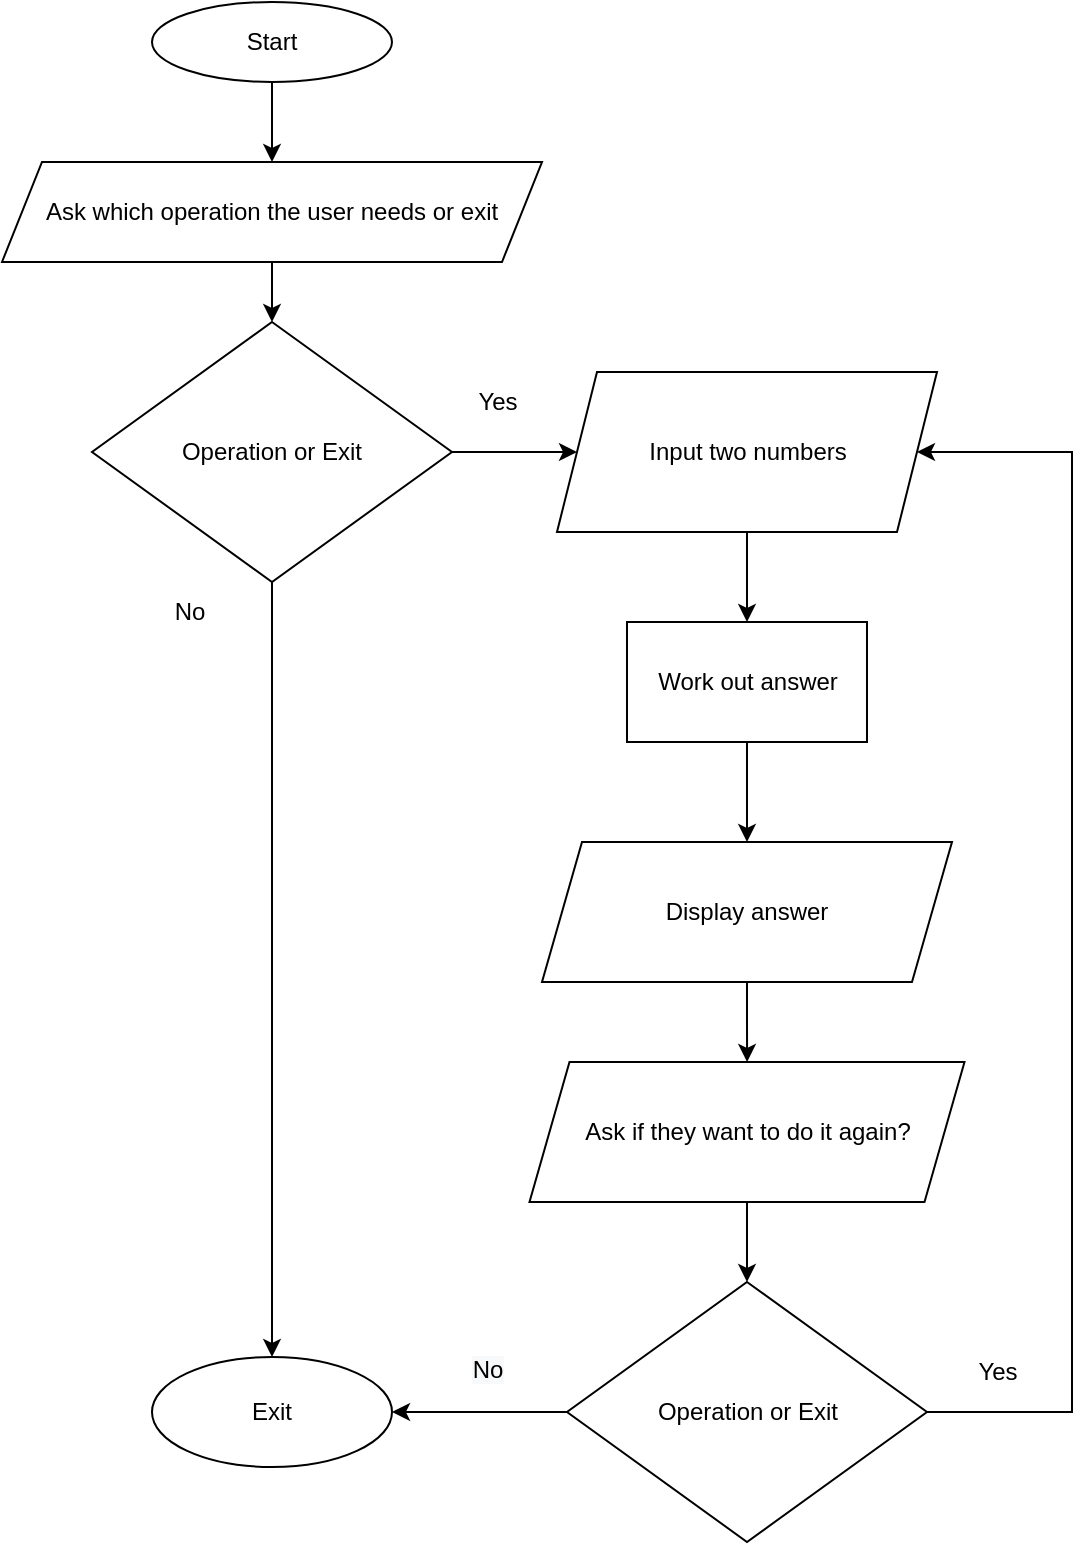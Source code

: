 <mxfile version="20.4.1" type="device"><diagram id="E86dPee0TWe4883gO6et" name="Page-1"><mxGraphModel dx="1977" dy="1075" grid="1" gridSize="10" guides="1" tooltips="1" connect="1" arrows="1" fold="1" page="1" pageScale="1" pageWidth="827" pageHeight="1169" math="0" shadow="0"><root><mxCell id="0"/><mxCell id="1" parent="0"/><mxCell id="s8O2xlmsMW8hVVDoI6YT-4" style="edgeStyle=orthogonalEdgeStyle;rounded=0;orthogonalLoop=1;jettySize=auto;html=1;exitX=0.5;exitY=1;exitDx=0;exitDy=0;" edge="1" parent="1" source="s8O2xlmsMW8hVVDoI6YT-1" target="s8O2xlmsMW8hVVDoI6YT-2"><mxGeometry relative="1" as="geometry"/></mxCell><mxCell id="s8O2xlmsMW8hVVDoI6YT-1" value="Start" style="ellipse;whiteSpace=wrap;html=1;" vertex="1" parent="1"><mxGeometry x="221" y="200" width="120" height="40" as="geometry"/></mxCell><mxCell id="s8O2xlmsMW8hVVDoI6YT-5" style="edgeStyle=orthogonalEdgeStyle;rounded=0;orthogonalLoop=1;jettySize=auto;html=1;exitX=0.5;exitY=1;exitDx=0;exitDy=0;" edge="1" parent="1" source="s8O2xlmsMW8hVVDoI6YT-2" target="s8O2xlmsMW8hVVDoI6YT-3"><mxGeometry relative="1" as="geometry"/></mxCell><mxCell id="s8O2xlmsMW8hVVDoI6YT-2" value="Ask which operation the user needs or exit" style="shape=parallelogram;perimeter=parallelogramPerimeter;whiteSpace=wrap;html=1;fixedSize=1;" vertex="1" parent="1"><mxGeometry x="146" y="280" width="270" height="50" as="geometry"/></mxCell><mxCell id="s8O2xlmsMW8hVVDoI6YT-9" style="edgeStyle=orthogonalEdgeStyle;rounded=0;orthogonalLoop=1;jettySize=auto;html=1;exitX=1;exitY=0.5;exitDx=0;exitDy=0;" edge="1" parent="1" source="s8O2xlmsMW8hVVDoI6YT-3" target="s8O2xlmsMW8hVVDoI6YT-6"><mxGeometry relative="1" as="geometry"/></mxCell><mxCell id="s8O2xlmsMW8hVVDoI6YT-18" style="edgeStyle=orthogonalEdgeStyle;rounded=0;orthogonalLoop=1;jettySize=auto;html=1;exitX=0.5;exitY=1;exitDx=0;exitDy=0;" edge="1" parent="1" source="s8O2xlmsMW8hVVDoI6YT-3" target="s8O2xlmsMW8hVVDoI6YT-17"><mxGeometry relative="1" as="geometry"/></mxCell><mxCell id="s8O2xlmsMW8hVVDoI6YT-3" value="Operation or Exit" style="rhombus;whiteSpace=wrap;html=1;" vertex="1" parent="1"><mxGeometry x="191" y="360" width="180" height="130" as="geometry"/></mxCell><mxCell id="s8O2xlmsMW8hVVDoI6YT-10" style="edgeStyle=orthogonalEdgeStyle;rounded=0;orthogonalLoop=1;jettySize=auto;html=1;exitX=0.5;exitY=1;exitDx=0;exitDy=0;" edge="1" parent="1" source="s8O2xlmsMW8hVVDoI6YT-6" target="s8O2xlmsMW8hVVDoI6YT-7"><mxGeometry relative="1" as="geometry"/></mxCell><mxCell id="s8O2xlmsMW8hVVDoI6YT-6" value="Input two numbers" style="shape=parallelogram;perimeter=parallelogramPerimeter;whiteSpace=wrap;html=1;fixedSize=1;" vertex="1" parent="1"><mxGeometry x="423.5" y="385" width="190" height="80" as="geometry"/></mxCell><mxCell id="s8O2xlmsMW8hVVDoI6YT-11" style="edgeStyle=orthogonalEdgeStyle;rounded=0;orthogonalLoop=1;jettySize=auto;html=1;exitX=0.5;exitY=1;exitDx=0;exitDy=0;" edge="1" parent="1" source="s8O2xlmsMW8hVVDoI6YT-7" target="s8O2xlmsMW8hVVDoI6YT-8"><mxGeometry relative="1" as="geometry"/></mxCell><mxCell id="s8O2xlmsMW8hVVDoI6YT-7" value="Work out answer" style="rounded=0;whiteSpace=wrap;html=1;" vertex="1" parent="1"><mxGeometry x="458.5" y="510" width="120" height="60" as="geometry"/></mxCell><mxCell id="s8O2xlmsMW8hVVDoI6YT-13" style="edgeStyle=orthogonalEdgeStyle;rounded=0;orthogonalLoop=1;jettySize=auto;html=1;" edge="1" parent="1" source="s8O2xlmsMW8hVVDoI6YT-8" target="s8O2xlmsMW8hVVDoI6YT-12"><mxGeometry relative="1" as="geometry"/></mxCell><mxCell id="s8O2xlmsMW8hVVDoI6YT-8" value="Display answer" style="shape=parallelogram;perimeter=parallelogramPerimeter;whiteSpace=wrap;html=1;fixedSize=1;" vertex="1" parent="1"><mxGeometry x="416" y="620" width="205" height="70" as="geometry"/></mxCell><mxCell id="s8O2xlmsMW8hVVDoI6YT-15" style="edgeStyle=orthogonalEdgeStyle;rounded=0;orthogonalLoop=1;jettySize=auto;html=1;exitX=0.5;exitY=1;exitDx=0;exitDy=0;" edge="1" parent="1" source="s8O2xlmsMW8hVVDoI6YT-12" target="s8O2xlmsMW8hVVDoI6YT-14"><mxGeometry relative="1" as="geometry"/></mxCell><mxCell id="s8O2xlmsMW8hVVDoI6YT-12" value="Ask if they want to do it again?" style="shape=parallelogram;perimeter=parallelogramPerimeter;whiteSpace=wrap;html=1;fixedSize=1;" vertex="1" parent="1"><mxGeometry x="409.75" y="730" width="217.5" height="70" as="geometry"/></mxCell><mxCell id="s8O2xlmsMW8hVVDoI6YT-16" style="edgeStyle=orthogonalEdgeStyle;rounded=0;orthogonalLoop=1;jettySize=auto;html=1;exitX=1;exitY=0.5;exitDx=0;exitDy=0;entryX=1;entryY=0.5;entryDx=0;entryDy=0;" edge="1" parent="1" source="s8O2xlmsMW8hVVDoI6YT-14" target="s8O2xlmsMW8hVVDoI6YT-6"><mxGeometry relative="1" as="geometry"><Array as="points"><mxPoint x="681" y="905"/><mxPoint x="681" y="425"/></Array></mxGeometry></mxCell><mxCell id="s8O2xlmsMW8hVVDoI6YT-19" style="edgeStyle=orthogonalEdgeStyle;rounded=0;orthogonalLoop=1;jettySize=auto;html=1;exitX=0;exitY=0.5;exitDx=0;exitDy=0;" edge="1" parent="1" source="s8O2xlmsMW8hVVDoI6YT-14" target="s8O2xlmsMW8hVVDoI6YT-17"><mxGeometry relative="1" as="geometry"/></mxCell><mxCell id="s8O2xlmsMW8hVVDoI6YT-14" value="Operation or Exit" style="rhombus;whiteSpace=wrap;html=1;" vertex="1" parent="1"><mxGeometry x="428.5" y="840" width="180" height="130" as="geometry"/></mxCell><mxCell id="s8O2xlmsMW8hVVDoI6YT-17" value="Exit" style="ellipse;whiteSpace=wrap;html=1;" vertex="1" parent="1"><mxGeometry x="221" y="877.5" width="120" height="55" as="geometry"/></mxCell><mxCell id="s8O2xlmsMW8hVVDoI6YT-20" value="Yes" style="text;html=1;strokeColor=none;fillColor=none;align=center;verticalAlign=middle;whiteSpace=wrap;rounded=0;" vertex="1" parent="1"><mxGeometry x="363.5" y="385" width="60" height="30" as="geometry"/></mxCell><mxCell id="s8O2xlmsMW8hVVDoI6YT-21" value="Yes" style="text;html=1;strokeColor=none;fillColor=none;align=center;verticalAlign=middle;whiteSpace=wrap;rounded=0;" vertex="1" parent="1"><mxGeometry x="613.5" y="870" width="60" height="30" as="geometry"/></mxCell><mxCell id="s8O2xlmsMW8hVVDoI6YT-22" value="No" style="text;html=1;strokeColor=none;fillColor=none;align=center;verticalAlign=middle;whiteSpace=wrap;rounded=0;" vertex="1" parent="1"><mxGeometry x="210" y="490" width="60" height="30" as="geometry"/></mxCell><mxCell id="s8O2xlmsMW8hVVDoI6YT-23" value="&lt;span style=&quot;color: rgb(0, 0, 0); font-family: Helvetica; font-size: 12px; font-style: normal; font-variant-ligatures: normal; font-variant-caps: normal; font-weight: 400; letter-spacing: normal; orphans: 2; text-indent: 0px; text-transform: none; widows: 2; word-spacing: 0px; -webkit-text-stroke-width: 0px; background-color: rgb(248, 249, 250); text-decoration-thickness: initial; text-decoration-style: initial; text-decoration-color: initial; float: none; display: inline !important;&quot;&gt;No&lt;/span&gt;" style="text;whiteSpace=wrap;html=1;align=center;" vertex="1" parent="1"><mxGeometry x="364" y="870" width="50" height="40" as="geometry"/></mxCell></root></mxGraphModel></diagram></mxfile>